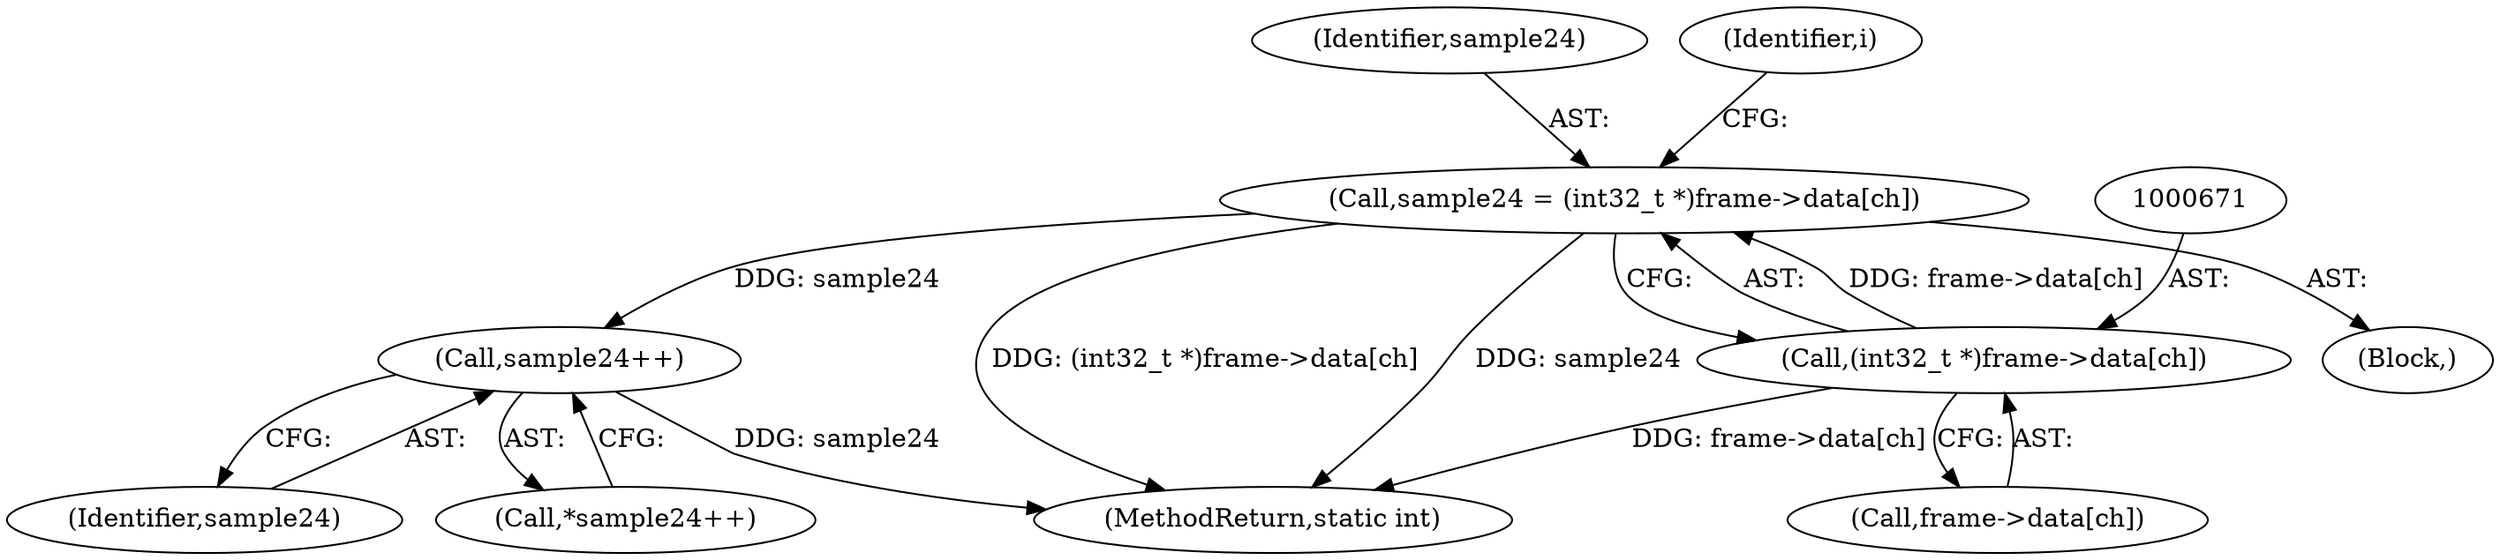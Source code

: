 digraph "0_FFmpeg_ba4beaf6149f7241c8bd85fe853318c2f6837ad0@pointer" {
"1000688" [label="(Call,sample24++)"];
"1000668" [label="(Call,sample24 = (int32_t *)frame->data[ch])"];
"1000670" [label="(Call,(int32_t *)frame->data[ch])"];
"1000667" [label="(Block,)"];
"1000670" [label="(Call,(int32_t *)frame->data[ch])"];
"1000669" [label="(Identifier,sample24)"];
"1000679" [label="(Identifier,i)"];
"1000689" [label="(Identifier,sample24)"];
"1000687" [label="(Call,*sample24++)"];
"1000688" [label="(Call,sample24++)"];
"1000719" [label="(MethodReturn,static int)"];
"1000672" [label="(Call,frame->data[ch])"];
"1000668" [label="(Call,sample24 = (int32_t *)frame->data[ch])"];
"1000688" -> "1000687"  [label="AST: "];
"1000688" -> "1000689"  [label="CFG: "];
"1000689" -> "1000688"  [label="AST: "];
"1000687" -> "1000688"  [label="CFG: "];
"1000688" -> "1000719"  [label="DDG: sample24"];
"1000668" -> "1000688"  [label="DDG: sample24"];
"1000668" -> "1000667"  [label="AST: "];
"1000668" -> "1000670"  [label="CFG: "];
"1000669" -> "1000668"  [label="AST: "];
"1000670" -> "1000668"  [label="AST: "];
"1000679" -> "1000668"  [label="CFG: "];
"1000668" -> "1000719"  [label="DDG: (int32_t *)frame->data[ch]"];
"1000668" -> "1000719"  [label="DDG: sample24"];
"1000670" -> "1000668"  [label="DDG: frame->data[ch]"];
"1000670" -> "1000672"  [label="CFG: "];
"1000671" -> "1000670"  [label="AST: "];
"1000672" -> "1000670"  [label="AST: "];
"1000670" -> "1000719"  [label="DDG: frame->data[ch]"];
}
